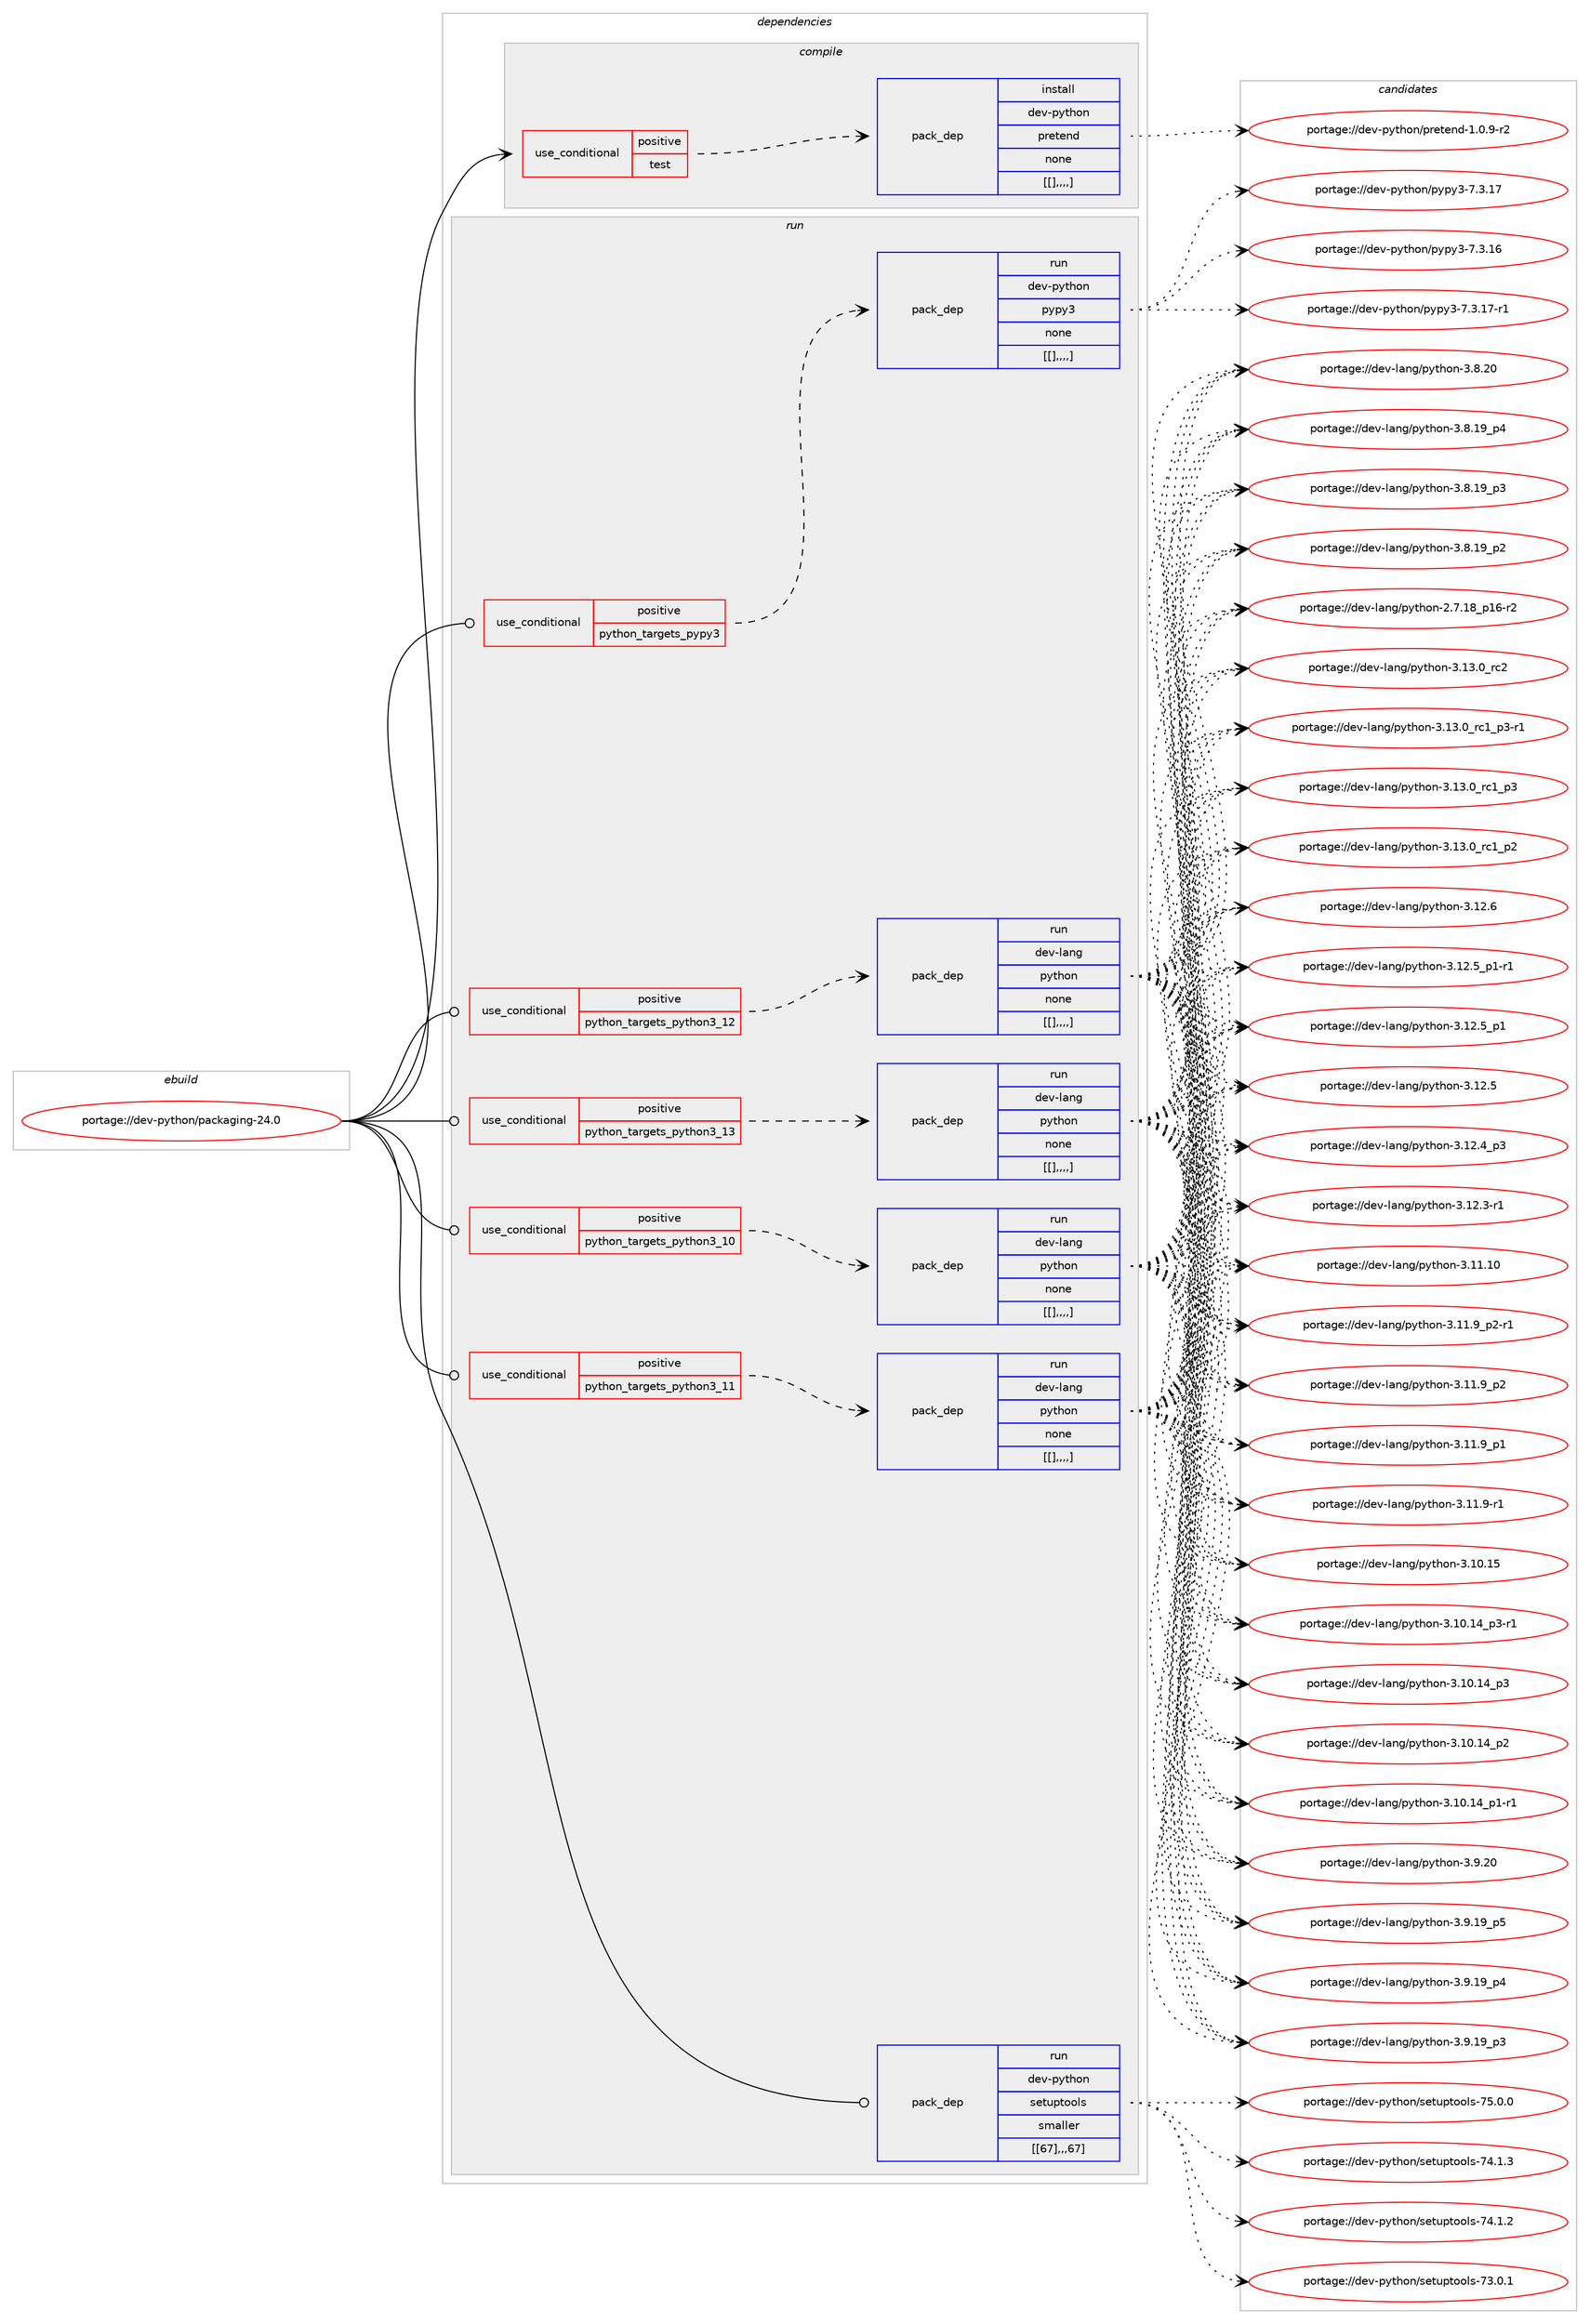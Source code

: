 digraph prolog {

# *************
# Graph options
# *************

newrank=true;
concentrate=true;
compound=true;
graph [rankdir=LR,fontname=Helvetica,fontsize=10,ranksep=1.5];#, ranksep=2.5, nodesep=0.2];
edge  [arrowhead=vee];
node  [fontname=Helvetica,fontsize=10];

# **********
# The ebuild
# **********

subgraph cluster_leftcol {
color=gray;
label=<<i>ebuild</i>>;
id [label="portage://dev-python/packaging-24.0", color=red, width=4, href="../dev-python/packaging-24.0.svg"];
}

# ****************
# The dependencies
# ****************

subgraph cluster_midcol {
color=gray;
label=<<i>dependencies</i>>;
subgraph cluster_compile {
fillcolor="#eeeeee";
style=filled;
label=<<i>compile</i>>;
subgraph cond36276 {
dependency154541 [label=<<TABLE BORDER="0" CELLBORDER="1" CELLSPACING="0" CELLPADDING="4"><TR><TD ROWSPAN="3" CELLPADDING="10">use_conditional</TD></TR><TR><TD>positive</TD></TR><TR><TD>test</TD></TR></TABLE>>, shape=none, color=red];
subgraph pack117047 {
dependency154542 [label=<<TABLE BORDER="0" CELLBORDER="1" CELLSPACING="0" CELLPADDING="4" WIDTH="220"><TR><TD ROWSPAN="6" CELLPADDING="30">pack_dep</TD></TR><TR><TD WIDTH="110">install</TD></TR><TR><TD>dev-python</TD></TR><TR><TD>pretend</TD></TR><TR><TD>none</TD></TR><TR><TD>[[],,,,]</TD></TR></TABLE>>, shape=none, color=blue];
}
dependency154541:e -> dependency154542:w [weight=20,style="dashed",arrowhead="vee"];
}
id:e -> dependency154541:w [weight=20,style="solid",arrowhead="vee"];
}
subgraph cluster_compileandrun {
fillcolor="#eeeeee";
style=filled;
label=<<i>compile and run</i>>;
}
subgraph cluster_run {
fillcolor="#eeeeee";
style=filled;
label=<<i>run</i>>;
subgraph cond36277 {
dependency154543 [label=<<TABLE BORDER="0" CELLBORDER="1" CELLSPACING="0" CELLPADDING="4"><TR><TD ROWSPAN="3" CELLPADDING="10">use_conditional</TD></TR><TR><TD>positive</TD></TR><TR><TD>python_targets_pypy3</TD></TR></TABLE>>, shape=none, color=red];
subgraph pack117048 {
dependency154544 [label=<<TABLE BORDER="0" CELLBORDER="1" CELLSPACING="0" CELLPADDING="4" WIDTH="220"><TR><TD ROWSPAN="6" CELLPADDING="30">pack_dep</TD></TR><TR><TD WIDTH="110">run</TD></TR><TR><TD>dev-python</TD></TR><TR><TD>pypy3</TD></TR><TR><TD>none</TD></TR><TR><TD>[[],,,,]</TD></TR></TABLE>>, shape=none, color=blue];
}
dependency154543:e -> dependency154544:w [weight=20,style="dashed",arrowhead="vee"];
}
id:e -> dependency154543:w [weight=20,style="solid",arrowhead="odot"];
subgraph cond36278 {
dependency154545 [label=<<TABLE BORDER="0" CELLBORDER="1" CELLSPACING="0" CELLPADDING="4"><TR><TD ROWSPAN="3" CELLPADDING="10">use_conditional</TD></TR><TR><TD>positive</TD></TR><TR><TD>python_targets_python3_10</TD></TR></TABLE>>, shape=none, color=red];
subgraph pack117049 {
dependency154546 [label=<<TABLE BORDER="0" CELLBORDER="1" CELLSPACING="0" CELLPADDING="4" WIDTH="220"><TR><TD ROWSPAN="6" CELLPADDING="30">pack_dep</TD></TR><TR><TD WIDTH="110">run</TD></TR><TR><TD>dev-lang</TD></TR><TR><TD>python</TD></TR><TR><TD>none</TD></TR><TR><TD>[[],,,,]</TD></TR></TABLE>>, shape=none, color=blue];
}
dependency154545:e -> dependency154546:w [weight=20,style="dashed",arrowhead="vee"];
}
id:e -> dependency154545:w [weight=20,style="solid",arrowhead="odot"];
subgraph cond36279 {
dependency154547 [label=<<TABLE BORDER="0" CELLBORDER="1" CELLSPACING="0" CELLPADDING="4"><TR><TD ROWSPAN="3" CELLPADDING="10">use_conditional</TD></TR><TR><TD>positive</TD></TR><TR><TD>python_targets_python3_11</TD></TR></TABLE>>, shape=none, color=red];
subgraph pack117050 {
dependency154548 [label=<<TABLE BORDER="0" CELLBORDER="1" CELLSPACING="0" CELLPADDING="4" WIDTH="220"><TR><TD ROWSPAN="6" CELLPADDING="30">pack_dep</TD></TR><TR><TD WIDTH="110">run</TD></TR><TR><TD>dev-lang</TD></TR><TR><TD>python</TD></TR><TR><TD>none</TD></TR><TR><TD>[[],,,,]</TD></TR></TABLE>>, shape=none, color=blue];
}
dependency154547:e -> dependency154548:w [weight=20,style="dashed",arrowhead="vee"];
}
id:e -> dependency154547:w [weight=20,style="solid",arrowhead="odot"];
subgraph cond36280 {
dependency154549 [label=<<TABLE BORDER="0" CELLBORDER="1" CELLSPACING="0" CELLPADDING="4"><TR><TD ROWSPAN="3" CELLPADDING="10">use_conditional</TD></TR><TR><TD>positive</TD></TR><TR><TD>python_targets_python3_12</TD></TR></TABLE>>, shape=none, color=red];
subgraph pack117051 {
dependency154550 [label=<<TABLE BORDER="0" CELLBORDER="1" CELLSPACING="0" CELLPADDING="4" WIDTH="220"><TR><TD ROWSPAN="6" CELLPADDING="30">pack_dep</TD></TR><TR><TD WIDTH="110">run</TD></TR><TR><TD>dev-lang</TD></TR><TR><TD>python</TD></TR><TR><TD>none</TD></TR><TR><TD>[[],,,,]</TD></TR></TABLE>>, shape=none, color=blue];
}
dependency154549:e -> dependency154550:w [weight=20,style="dashed",arrowhead="vee"];
}
id:e -> dependency154549:w [weight=20,style="solid",arrowhead="odot"];
subgraph cond36281 {
dependency154551 [label=<<TABLE BORDER="0" CELLBORDER="1" CELLSPACING="0" CELLPADDING="4"><TR><TD ROWSPAN="3" CELLPADDING="10">use_conditional</TD></TR><TR><TD>positive</TD></TR><TR><TD>python_targets_python3_13</TD></TR></TABLE>>, shape=none, color=red];
subgraph pack117052 {
dependency154552 [label=<<TABLE BORDER="0" CELLBORDER="1" CELLSPACING="0" CELLPADDING="4" WIDTH="220"><TR><TD ROWSPAN="6" CELLPADDING="30">pack_dep</TD></TR><TR><TD WIDTH="110">run</TD></TR><TR><TD>dev-lang</TD></TR><TR><TD>python</TD></TR><TR><TD>none</TD></TR><TR><TD>[[],,,,]</TD></TR></TABLE>>, shape=none, color=blue];
}
dependency154551:e -> dependency154552:w [weight=20,style="dashed",arrowhead="vee"];
}
id:e -> dependency154551:w [weight=20,style="solid",arrowhead="odot"];
subgraph pack117053 {
dependency154553 [label=<<TABLE BORDER="0" CELLBORDER="1" CELLSPACING="0" CELLPADDING="4" WIDTH="220"><TR><TD ROWSPAN="6" CELLPADDING="30">pack_dep</TD></TR><TR><TD WIDTH="110">run</TD></TR><TR><TD>dev-python</TD></TR><TR><TD>setuptools</TD></TR><TR><TD>smaller</TD></TR><TR><TD>[[67],,,67]</TD></TR></TABLE>>, shape=none, color=blue];
}
id:e -> dependency154553:w [weight=20,style="solid",arrowhead="odot"];
}
}

# **************
# The candidates
# **************

subgraph cluster_choices {
rank=same;
color=gray;
label=<<i>candidates</i>>;

subgraph choice117047 {
color=black;
nodesep=1;
choice10010111845112121116104111110471121141011161011101004549464846574511450 [label="portage://dev-python/pretend-1.0.9-r2", color=red, width=4,href="../dev-python/pretend-1.0.9-r2.svg"];
dependency154542:e -> choice10010111845112121116104111110471121141011161011101004549464846574511450:w [style=dotted,weight="100"];
}
subgraph choice117048 {
color=black;
nodesep=1;
choice100101118451121211161041111104711212111212151455546514649554511449 [label="portage://dev-python/pypy3-7.3.17-r1", color=red, width=4,href="../dev-python/pypy3-7.3.17-r1.svg"];
choice10010111845112121116104111110471121211121215145554651464955 [label="portage://dev-python/pypy3-7.3.17", color=red, width=4,href="../dev-python/pypy3-7.3.17.svg"];
choice10010111845112121116104111110471121211121215145554651464954 [label="portage://dev-python/pypy3-7.3.16", color=red, width=4,href="../dev-python/pypy3-7.3.16.svg"];
dependency154544:e -> choice100101118451121211161041111104711212111212151455546514649554511449:w [style=dotted,weight="100"];
dependency154544:e -> choice10010111845112121116104111110471121211121215145554651464955:w [style=dotted,weight="100"];
dependency154544:e -> choice10010111845112121116104111110471121211121215145554651464954:w [style=dotted,weight="100"];
}
subgraph choice117049 {
color=black;
nodesep=1;
choice10010111845108971101034711212111610411111045514649514648951149950 [label="portage://dev-lang/python-3.13.0_rc2", color=red, width=4,href="../dev-lang/python-3.13.0_rc2.svg"];
choice1001011184510897110103471121211161041111104551464951464895114994995112514511449 [label="portage://dev-lang/python-3.13.0_rc1_p3-r1", color=red, width=4,href="../dev-lang/python-3.13.0_rc1_p3-r1.svg"];
choice100101118451089711010347112121116104111110455146495146489511499499511251 [label="portage://dev-lang/python-3.13.0_rc1_p3", color=red, width=4,href="../dev-lang/python-3.13.0_rc1_p3.svg"];
choice100101118451089711010347112121116104111110455146495146489511499499511250 [label="portage://dev-lang/python-3.13.0_rc1_p2", color=red, width=4,href="../dev-lang/python-3.13.0_rc1_p2.svg"];
choice10010111845108971101034711212111610411111045514649504654 [label="portage://dev-lang/python-3.12.6", color=red, width=4,href="../dev-lang/python-3.12.6.svg"];
choice1001011184510897110103471121211161041111104551464950465395112494511449 [label="portage://dev-lang/python-3.12.5_p1-r1", color=red, width=4,href="../dev-lang/python-3.12.5_p1-r1.svg"];
choice100101118451089711010347112121116104111110455146495046539511249 [label="portage://dev-lang/python-3.12.5_p1", color=red, width=4,href="../dev-lang/python-3.12.5_p1.svg"];
choice10010111845108971101034711212111610411111045514649504653 [label="portage://dev-lang/python-3.12.5", color=red, width=4,href="../dev-lang/python-3.12.5.svg"];
choice100101118451089711010347112121116104111110455146495046529511251 [label="portage://dev-lang/python-3.12.4_p3", color=red, width=4,href="../dev-lang/python-3.12.4_p3.svg"];
choice100101118451089711010347112121116104111110455146495046514511449 [label="portage://dev-lang/python-3.12.3-r1", color=red, width=4,href="../dev-lang/python-3.12.3-r1.svg"];
choice1001011184510897110103471121211161041111104551464949464948 [label="portage://dev-lang/python-3.11.10", color=red, width=4,href="../dev-lang/python-3.11.10.svg"];
choice1001011184510897110103471121211161041111104551464949465795112504511449 [label="portage://dev-lang/python-3.11.9_p2-r1", color=red, width=4,href="../dev-lang/python-3.11.9_p2-r1.svg"];
choice100101118451089711010347112121116104111110455146494946579511250 [label="portage://dev-lang/python-3.11.9_p2", color=red, width=4,href="../dev-lang/python-3.11.9_p2.svg"];
choice100101118451089711010347112121116104111110455146494946579511249 [label="portage://dev-lang/python-3.11.9_p1", color=red, width=4,href="../dev-lang/python-3.11.9_p1.svg"];
choice100101118451089711010347112121116104111110455146494946574511449 [label="portage://dev-lang/python-3.11.9-r1", color=red, width=4,href="../dev-lang/python-3.11.9-r1.svg"];
choice1001011184510897110103471121211161041111104551464948464953 [label="portage://dev-lang/python-3.10.15", color=red, width=4,href="../dev-lang/python-3.10.15.svg"];
choice100101118451089711010347112121116104111110455146494846495295112514511449 [label="portage://dev-lang/python-3.10.14_p3-r1", color=red, width=4,href="../dev-lang/python-3.10.14_p3-r1.svg"];
choice10010111845108971101034711212111610411111045514649484649529511251 [label="portage://dev-lang/python-3.10.14_p3", color=red, width=4,href="../dev-lang/python-3.10.14_p3.svg"];
choice10010111845108971101034711212111610411111045514649484649529511250 [label="portage://dev-lang/python-3.10.14_p2", color=red, width=4,href="../dev-lang/python-3.10.14_p2.svg"];
choice100101118451089711010347112121116104111110455146494846495295112494511449 [label="portage://dev-lang/python-3.10.14_p1-r1", color=red, width=4,href="../dev-lang/python-3.10.14_p1-r1.svg"];
choice10010111845108971101034711212111610411111045514657465048 [label="portage://dev-lang/python-3.9.20", color=red, width=4,href="../dev-lang/python-3.9.20.svg"];
choice100101118451089711010347112121116104111110455146574649579511253 [label="portage://dev-lang/python-3.9.19_p5", color=red, width=4,href="../dev-lang/python-3.9.19_p5.svg"];
choice100101118451089711010347112121116104111110455146574649579511252 [label="portage://dev-lang/python-3.9.19_p4", color=red, width=4,href="../dev-lang/python-3.9.19_p4.svg"];
choice100101118451089711010347112121116104111110455146574649579511251 [label="portage://dev-lang/python-3.9.19_p3", color=red, width=4,href="../dev-lang/python-3.9.19_p3.svg"];
choice10010111845108971101034711212111610411111045514656465048 [label="portage://dev-lang/python-3.8.20", color=red, width=4,href="../dev-lang/python-3.8.20.svg"];
choice100101118451089711010347112121116104111110455146564649579511252 [label="portage://dev-lang/python-3.8.19_p4", color=red, width=4,href="../dev-lang/python-3.8.19_p4.svg"];
choice100101118451089711010347112121116104111110455146564649579511251 [label="portage://dev-lang/python-3.8.19_p3", color=red, width=4,href="../dev-lang/python-3.8.19_p3.svg"];
choice100101118451089711010347112121116104111110455146564649579511250 [label="portage://dev-lang/python-3.8.19_p2", color=red, width=4,href="../dev-lang/python-3.8.19_p2.svg"];
choice100101118451089711010347112121116104111110455046554649569511249544511450 [label="portage://dev-lang/python-2.7.18_p16-r2", color=red, width=4,href="../dev-lang/python-2.7.18_p16-r2.svg"];
dependency154546:e -> choice10010111845108971101034711212111610411111045514649514648951149950:w [style=dotted,weight="100"];
dependency154546:e -> choice1001011184510897110103471121211161041111104551464951464895114994995112514511449:w [style=dotted,weight="100"];
dependency154546:e -> choice100101118451089711010347112121116104111110455146495146489511499499511251:w [style=dotted,weight="100"];
dependency154546:e -> choice100101118451089711010347112121116104111110455146495146489511499499511250:w [style=dotted,weight="100"];
dependency154546:e -> choice10010111845108971101034711212111610411111045514649504654:w [style=dotted,weight="100"];
dependency154546:e -> choice1001011184510897110103471121211161041111104551464950465395112494511449:w [style=dotted,weight="100"];
dependency154546:e -> choice100101118451089711010347112121116104111110455146495046539511249:w [style=dotted,weight="100"];
dependency154546:e -> choice10010111845108971101034711212111610411111045514649504653:w [style=dotted,weight="100"];
dependency154546:e -> choice100101118451089711010347112121116104111110455146495046529511251:w [style=dotted,weight="100"];
dependency154546:e -> choice100101118451089711010347112121116104111110455146495046514511449:w [style=dotted,weight="100"];
dependency154546:e -> choice1001011184510897110103471121211161041111104551464949464948:w [style=dotted,weight="100"];
dependency154546:e -> choice1001011184510897110103471121211161041111104551464949465795112504511449:w [style=dotted,weight="100"];
dependency154546:e -> choice100101118451089711010347112121116104111110455146494946579511250:w [style=dotted,weight="100"];
dependency154546:e -> choice100101118451089711010347112121116104111110455146494946579511249:w [style=dotted,weight="100"];
dependency154546:e -> choice100101118451089711010347112121116104111110455146494946574511449:w [style=dotted,weight="100"];
dependency154546:e -> choice1001011184510897110103471121211161041111104551464948464953:w [style=dotted,weight="100"];
dependency154546:e -> choice100101118451089711010347112121116104111110455146494846495295112514511449:w [style=dotted,weight="100"];
dependency154546:e -> choice10010111845108971101034711212111610411111045514649484649529511251:w [style=dotted,weight="100"];
dependency154546:e -> choice10010111845108971101034711212111610411111045514649484649529511250:w [style=dotted,weight="100"];
dependency154546:e -> choice100101118451089711010347112121116104111110455146494846495295112494511449:w [style=dotted,weight="100"];
dependency154546:e -> choice10010111845108971101034711212111610411111045514657465048:w [style=dotted,weight="100"];
dependency154546:e -> choice100101118451089711010347112121116104111110455146574649579511253:w [style=dotted,weight="100"];
dependency154546:e -> choice100101118451089711010347112121116104111110455146574649579511252:w [style=dotted,weight="100"];
dependency154546:e -> choice100101118451089711010347112121116104111110455146574649579511251:w [style=dotted,weight="100"];
dependency154546:e -> choice10010111845108971101034711212111610411111045514656465048:w [style=dotted,weight="100"];
dependency154546:e -> choice100101118451089711010347112121116104111110455146564649579511252:w [style=dotted,weight="100"];
dependency154546:e -> choice100101118451089711010347112121116104111110455146564649579511251:w [style=dotted,weight="100"];
dependency154546:e -> choice100101118451089711010347112121116104111110455146564649579511250:w [style=dotted,weight="100"];
dependency154546:e -> choice100101118451089711010347112121116104111110455046554649569511249544511450:w [style=dotted,weight="100"];
}
subgraph choice117050 {
color=black;
nodesep=1;
choice10010111845108971101034711212111610411111045514649514648951149950 [label="portage://dev-lang/python-3.13.0_rc2", color=red, width=4,href="../dev-lang/python-3.13.0_rc2.svg"];
choice1001011184510897110103471121211161041111104551464951464895114994995112514511449 [label="portage://dev-lang/python-3.13.0_rc1_p3-r1", color=red, width=4,href="../dev-lang/python-3.13.0_rc1_p3-r1.svg"];
choice100101118451089711010347112121116104111110455146495146489511499499511251 [label="portage://dev-lang/python-3.13.0_rc1_p3", color=red, width=4,href="../dev-lang/python-3.13.0_rc1_p3.svg"];
choice100101118451089711010347112121116104111110455146495146489511499499511250 [label="portage://dev-lang/python-3.13.0_rc1_p2", color=red, width=4,href="../dev-lang/python-3.13.0_rc1_p2.svg"];
choice10010111845108971101034711212111610411111045514649504654 [label="portage://dev-lang/python-3.12.6", color=red, width=4,href="../dev-lang/python-3.12.6.svg"];
choice1001011184510897110103471121211161041111104551464950465395112494511449 [label="portage://dev-lang/python-3.12.5_p1-r1", color=red, width=4,href="../dev-lang/python-3.12.5_p1-r1.svg"];
choice100101118451089711010347112121116104111110455146495046539511249 [label="portage://dev-lang/python-3.12.5_p1", color=red, width=4,href="../dev-lang/python-3.12.5_p1.svg"];
choice10010111845108971101034711212111610411111045514649504653 [label="portage://dev-lang/python-3.12.5", color=red, width=4,href="../dev-lang/python-3.12.5.svg"];
choice100101118451089711010347112121116104111110455146495046529511251 [label="portage://dev-lang/python-3.12.4_p3", color=red, width=4,href="../dev-lang/python-3.12.4_p3.svg"];
choice100101118451089711010347112121116104111110455146495046514511449 [label="portage://dev-lang/python-3.12.3-r1", color=red, width=4,href="../dev-lang/python-3.12.3-r1.svg"];
choice1001011184510897110103471121211161041111104551464949464948 [label="portage://dev-lang/python-3.11.10", color=red, width=4,href="../dev-lang/python-3.11.10.svg"];
choice1001011184510897110103471121211161041111104551464949465795112504511449 [label="portage://dev-lang/python-3.11.9_p2-r1", color=red, width=4,href="../dev-lang/python-3.11.9_p2-r1.svg"];
choice100101118451089711010347112121116104111110455146494946579511250 [label="portage://dev-lang/python-3.11.9_p2", color=red, width=4,href="../dev-lang/python-3.11.9_p2.svg"];
choice100101118451089711010347112121116104111110455146494946579511249 [label="portage://dev-lang/python-3.11.9_p1", color=red, width=4,href="../dev-lang/python-3.11.9_p1.svg"];
choice100101118451089711010347112121116104111110455146494946574511449 [label="portage://dev-lang/python-3.11.9-r1", color=red, width=4,href="../dev-lang/python-3.11.9-r1.svg"];
choice1001011184510897110103471121211161041111104551464948464953 [label="portage://dev-lang/python-3.10.15", color=red, width=4,href="../dev-lang/python-3.10.15.svg"];
choice100101118451089711010347112121116104111110455146494846495295112514511449 [label="portage://dev-lang/python-3.10.14_p3-r1", color=red, width=4,href="../dev-lang/python-3.10.14_p3-r1.svg"];
choice10010111845108971101034711212111610411111045514649484649529511251 [label="portage://dev-lang/python-3.10.14_p3", color=red, width=4,href="../dev-lang/python-3.10.14_p3.svg"];
choice10010111845108971101034711212111610411111045514649484649529511250 [label="portage://dev-lang/python-3.10.14_p2", color=red, width=4,href="../dev-lang/python-3.10.14_p2.svg"];
choice100101118451089711010347112121116104111110455146494846495295112494511449 [label="portage://dev-lang/python-3.10.14_p1-r1", color=red, width=4,href="../dev-lang/python-3.10.14_p1-r1.svg"];
choice10010111845108971101034711212111610411111045514657465048 [label="portage://dev-lang/python-3.9.20", color=red, width=4,href="../dev-lang/python-3.9.20.svg"];
choice100101118451089711010347112121116104111110455146574649579511253 [label="portage://dev-lang/python-3.9.19_p5", color=red, width=4,href="../dev-lang/python-3.9.19_p5.svg"];
choice100101118451089711010347112121116104111110455146574649579511252 [label="portage://dev-lang/python-3.9.19_p4", color=red, width=4,href="../dev-lang/python-3.9.19_p4.svg"];
choice100101118451089711010347112121116104111110455146574649579511251 [label="portage://dev-lang/python-3.9.19_p3", color=red, width=4,href="../dev-lang/python-3.9.19_p3.svg"];
choice10010111845108971101034711212111610411111045514656465048 [label="portage://dev-lang/python-3.8.20", color=red, width=4,href="../dev-lang/python-3.8.20.svg"];
choice100101118451089711010347112121116104111110455146564649579511252 [label="portage://dev-lang/python-3.8.19_p4", color=red, width=4,href="../dev-lang/python-3.8.19_p4.svg"];
choice100101118451089711010347112121116104111110455146564649579511251 [label="portage://dev-lang/python-3.8.19_p3", color=red, width=4,href="../dev-lang/python-3.8.19_p3.svg"];
choice100101118451089711010347112121116104111110455146564649579511250 [label="portage://dev-lang/python-3.8.19_p2", color=red, width=4,href="../dev-lang/python-3.8.19_p2.svg"];
choice100101118451089711010347112121116104111110455046554649569511249544511450 [label="portage://dev-lang/python-2.7.18_p16-r2", color=red, width=4,href="../dev-lang/python-2.7.18_p16-r2.svg"];
dependency154548:e -> choice10010111845108971101034711212111610411111045514649514648951149950:w [style=dotted,weight="100"];
dependency154548:e -> choice1001011184510897110103471121211161041111104551464951464895114994995112514511449:w [style=dotted,weight="100"];
dependency154548:e -> choice100101118451089711010347112121116104111110455146495146489511499499511251:w [style=dotted,weight="100"];
dependency154548:e -> choice100101118451089711010347112121116104111110455146495146489511499499511250:w [style=dotted,weight="100"];
dependency154548:e -> choice10010111845108971101034711212111610411111045514649504654:w [style=dotted,weight="100"];
dependency154548:e -> choice1001011184510897110103471121211161041111104551464950465395112494511449:w [style=dotted,weight="100"];
dependency154548:e -> choice100101118451089711010347112121116104111110455146495046539511249:w [style=dotted,weight="100"];
dependency154548:e -> choice10010111845108971101034711212111610411111045514649504653:w [style=dotted,weight="100"];
dependency154548:e -> choice100101118451089711010347112121116104111110455146495046529511251:w [style=dotted,weight="100"];
dependency154548:e -> choice100101118451089711010347112121116104111110455146495046514511449:w [style=dotted,weight="100"];
dependency154548:e -> choice1001011184510897110103471121211161041111104551464949464948:w [style=dotted,weight="100"];
dependency154548:e -> choice1001011184510897110103471121211161041111104551464949465795112504511449:w [style=dotted,weight="100"];
dependency154548:e -> choice100101118451089711010347112121116104111110455146494946579511250:w [style=dotted,weight="100"];
dependency154548:e -> choice100101118451089711010347112121116104111110455146494946579511249:w [style=dotted,weight="100"];
dependency154548:e -> choice100101118451089711010347112121116104111110455146494946574511449:w [style=dotted,weight="100"];
dependency154548:e -> choice1001011184510897110103471121211161041111104551464948464953:w [style=dotted,weight="100"];
dependency154548:e -> choice100101118451089711010347112121116104111110455146494846495295112514511449:w [style=dotted,weight="100"];
dependency154548:e -> choice10010111845108971101034711212111610411111045514649484649529511251:w [style=dotted,weight="100"];
dependency154548:e -> choice10010111845108971101034711212111610411111045514649484649529511250:w [style=dotted,weight="100"];
dependency154548:e -> choice100101118451089711010347112121116104111110455146494846495295112494511449:w [style=dotted,weight="100"];
dependency154548:e -> choice10010111845108971101034711212111610411111045514657465048:w [style=dotted,weight="100"];
dependency154548:e -> choice100101118451089711010347112121116104111110455146574649579511253:w [style=dotted,weight="100"];
dependency154548:e -> choice100101118451089711010347112121116104111110455146574649579511252:w [style=dotted,weight="100"];
dependency154548:e -> choice100101118451089711010347112121116104111110455146574649579511251:w [style=dotted,weight="100"];
dependency154548:e -> choice10010111845108971101034711212111610411111045514656465048:w [style=dotted,weight="100"];
dependency154548:e -> choice100101118451089711010347112121116104111110455146564649579511252:w [style=dotted,weight="100"];
dependency154548:e -> choice100101118451089711010347112121116104111110455146564649579511251:w [style=dotted,weight="100"];
dependency154548:e -> choice100101118451089711010347112121116104111110455146564649579511250:w [style=dotted,weight="100"];
dependency154548:e -> choice100101118451089711010347112121116104111110455046554649569511249544511450:w [style=dotted,weight="100"];
}
subgraph choice117051 {
color=black;
nodesep=1;
choice10010111845108971101034711212111610411111045514649514648951149950 [label="portage://dev-lang/python-3.13.0_rc2", color=red, width=4,href="../dev-lang/python-3.13.0_rc2.svg"];
choice1001011184510897110103471121211161041111104551464951464895114994995112514511449 [label="portage://dev-lang/python-3.13.0_rc1_p3-r1", color=red, width=4,href="../dev-lang/python-3.13.0_rc1_p3-r1.svg"];
choice100101118451089711010347112121116104111110455146495146489511499499511251 [label="portage://dev-lang/python-3.13.0_rc1_p3", color=red, width=4,href="../dev-lang/python-3.13.0_rc1_p3.svg"];
choice100101118451089711010347112121116104111110455146495146489511499499511250 [label="portage://dev-lang/python-3.13.0_rc1_p2", color=red, width=4,href="../dev-lang/python-3.13.0_rc1_p2.svg"];
choice10010111845108971101034711212111610411111045514649504654 [label="portage://dev-lang/python-3.12.6", color=red, width=4,href="../dev-lang/python-3.12.6.svg"];
choice1001011184510897110103471121211161041111104551464950465395112494511449 [label="portage://dev-lang/python-3.12.5_p1-r1", color=red, width=4,href="../dev-lang/python-3.12.5_p1-r1.svg"];
choice100101118451089711010347112121116104111110455146495046539511249 [label="portage://dev-lang/python-3.12.5_p1", color=red, width=4,href="../dev-lang/python-3.12.5_p1.svg"];
choice10010111845108971101034711212111610411111045514649504653 [label="portage://dev-lang/python-3.12.5", color=red, width=4,href="../dev-lang/python-3.12.5.svg"];
choice100101118451089711010347112121116104111110455146495046529511251 [label="portage://dev-lang/python-3.12.4_p3", color=red, width=4,href="../dev-lang/python-3.12.4_p3.svg"];
choice100101118451089711010347112121116104111110455146495046514511449 [label="portage://dev-lang/python-3.12.3-r1", color=red, width=4,href="../dev-lang/python-3.12.3-r1.svg"];
choice1001011184510897110103471121211161041111104551464949464948 [label="portage://dev-lang/python-3.11.10", color=red, width=4,href="../dev-lang/python-3.11.10.svg"];
choice1001011184510897110103471121211161041111104551464949465795112504511449 [label="portage://dev-lang/python-3.11.9_p2-r1", color=red, width=4,href="../dev-lang/python-3.11.9_p2-r1.svg"];
choice100101118451089711010347112121116104111110455146494946579511250 [label="portage://dev-lang/python-3.11.9_p2", color=red, width=4,href="../dev-lang/python-3.11.9_p2.svg"];
choice100101118451089711010347112121116104111110455146494946579511249 [label="portage://dev-lang/python-3.11.9_p1", color=red, width=4,href="../dev-lang/python-3.11.9_p1.svg"];
choice100101118451089711010347112121116104111110455146494946574511449 [label="portage://dev-lang/python-3.11.9-r1", color=red, width=4,href="../dev-lang/python-3.11.9-r1.svg"];
choice1001011184510897110103471121211161041111104551464948464953 [label="portage://dev-lang/python-3.10.15", color=red, width=4,href="../dev-lang/python-3.10.15.svg"];
choice100101118451089711010347112121116104111110455146494846495295112514511449 [label="portage://dev-lang/python-3.10.14_p3-r1", color=red, width=4,href="../dev-lang/python-3.10.14_p3-r1.svg"];
choice10010111845108971101034711212111610411111045514649484649529511251 [label="portage://dev-lang/python-3.10.14_p3", color=red, width=4,href="../dev-lang/python-3.10.14_p3.svg"];
choice10010111845108971101034711212111610411111045514649484649529511250 [label="portage://dev-lang/python-3.10.14_p2", color=red, width=4,href="../dev-lang/python-3.10.14_p2.svg"];
choice100101118451089711010347112121116104111110455146494846495295112494511449 [label="portage://dev-lang/python-3.10.14_p1-r1", color=red, width=4,href="../dev-lang/python-3.10.14_p1-r1.svg"];
choice10010111845108971101034711212111610411111045514657465048 [label="portage://dev-lang/python-3.9.20", color=red, width=4,href="../dev-lang/python-3.9.20.svg"];
choice100101118451089711010347112121116104111110455146574649579511253 [label="portage://dev-lang/python-3.9.19_p5", color=red, width=4,href="../dev-lang/python-3.9.19_p5.svg"];
choice100101118451089711010347112121116104111110455146574649579511252 [label="portage://dev-lang/python-3.9.19_p4", color=red, width=4,href="../dev-lang/python-3.9.19_p4.svg"];
choice100101118451089711010347112121116104111110455146574649579511251 [label="portage://dev-lang/python-3.9.19_p3", color=red, width=4,href="../dev-lang/python-3.9.19_p3.svg"];
choice10010111845108971101034711212111610411111045514656465048 [label="portage://dev-lang/python-3.8.20", color=red, width=4,href="../dev-lang/python-3.8.20.svg"];
choice100101118451089711010347112121116104111110455146564649579511252 [label="portage://dev-lang/python-3.8.19_p4", color=red, width=4,href="../dev-lang/python-3.8.19_p4.svg"];
choice100101118451089711010347112121116104111110455146564649579511251 [label="portage://dev-lang/python-3.8.19_p3", color=red, width=4,href="../dev-lang/python-3.8.19_p3.svg"];
choice100101118451089711010347112121116104111110455146564649579511250 [label="portage://dev-lang/python-3.8.19_p2", color=red, width=4,href="../dev-lang/python-3.8.19_p2.svg"];
choice100101118451089711010347112121116104111110455046554649569511249544511450 [label="portage://dev-lang/python-2.7.18_p16-r2", color=red, width=4,href="../dev-lang/python-2.7.18_p16-r2.svg"];
dependency154550:e -> choice10010111845108971101034711212111610411111045514649514648951149950:w [style=dotted,weight="100"];
dependency154550:e -> choice1001011184510897110103471121211161041111104551464951464895114994995112514511449:w [style=dotted,weight="100"];
dependency154550:e -> choice100101118451089711010347112121116104111110455146495146489511499499511251:w [style=dotted,weight="100"];
dependency154550:e -> choice100101118451089711010347112121116104111110455146495146489511499499511250:w [style=dotted,weight="100"];
dependency154550:e -> choice10010111845108971101034711212111610411111045514649504654:w [style=dotted,weight="100"];
dependency154550:e -> choice1001011184510897110103471121211161041111104551464950465395112494511449:w [style=dotted,weight="100"];
dependency154550:e -> choice100101118451089711010347112121116104111110455146495046539511249:w [style=dotted,weight="100"];
dependency154550:e -> choice10010111845108971101034711212111610411111045514649504653:w [style=dotted,weight="100"];
dependency154550:e -> choice100101118451089711010347112121116104111110455146495046529511251:w [style=dotted,weight="100"];
dependency154550:e -> choice100101118451089711010347112121116104111110455146495046514511449:w [style=dotted,weight="100"];
dependency154550:e -> choice1001011184510897110103471121211161041111104551464949464948:w [style=dotted,weight="100"];
dependency154550:e -> choice1001011184510897110103471121211161041111104551464949465795112504511449:w [style=dotted,weight="100"];
dependency154550:e -> choice100101118451089711010347112121116104111110455146494946579511250:w [style=dotted,weight="100"];
dependency154550:e -> choice100101118451089711010347112121116104111110455146494946579511249:w [style=dotted,weight="100"];
dependency154550:e -> choice100101118451089711010347112121116104111110455146494946574511449:w [style=dotted,weight="100"];
dependency154550:e -> choice1001011184510897110103471121211161041111104551464948464953:w [style=dotted,weight="100"];
dependency154550:e -> choice100101118451089711010347112121116104111110455146494846495295112514511449:w [style=dotted,weight="100"];
dependency154550:e -> choice10010111845108971101034711212111610411111045514649484649529511251:w [style=dotted,weight="100"];
dependency154550:e -> choice10010111845108971101034711212111610411111045514649484649529511250:w [style=dotted,weight="100"];
dependency154550:e -> choice100101118451089711010347112121116104111110455146494846495295112494511449:w [style=dotted,weight="100"];
dependency154550:e -> choice10010111845108971101034711212111610411111045514657465048:w [style=dotted,weight="100"];
dependency154550:e -> choice100101118451089711010347112121116104111110455146574649579511253:w [style=dotted,weight="100"];
dependency154550:e -> choice100101118451089711010347112121116104111110455146574649579511252:w [style=dotted,weight="100"];
dependency154550:e -> choice100101118451089711010347112121116104111110455146574649579511251:w [style=dotted,weight="100"];
dependency154550:e -> choice10010111845108971101034711212111610411111045514656465048:w [style=dotted,weight="100"];
dependency154550:e -> choice100101118451089711010347112121116104111110455146564649579511252:w [style=dotted,weight="100"];
dependency154550:e -> choice100101118451089711010347112121116104111110455146564649579511251:w [style=dotted,weight="100"];
dependency154550:e -> choice100101118451089711010347112121116104111110455146564649579511250:w [style=dotted,weight="100"];
dependency154550:e -> choice100101118451089711010347112121116104111110455046554649569511249544511450:w [style=dotted,weight="100"];
}
subgraph choice117052 {
color=black;
nodesep=1;
choice10010111845108971101034711212111610411111045514649514648951149950 [label="portage://dev-lang/python-3.13.0_rc2", color=red, width=4,href="../dev-lang/python-3.13.0_rc2.svg"];
choice1001011184510897110103471121211161041111104551464951464895114994995112514511449 [label="portage://dev-lang/python-3.13.0_rc1_p3-r1", color=red, width=4,href="../dev-lang/python-3.13.0_rc1_p3-r1.svg"];
choice100101118451089711010347112121116104111110455146495146489511499499511251 [label="portage://dev-lang/python-3.13.0_rc1_p3", color=red, width=4,href="../dev-lang/python-3.13.0_rc1_p3.svg"];
choice100101118451089711010347112121116104111110455146495146489511499499511250 [label="portage://dev-lang/python-3.13.0_rc1_p2", color=red, width=4,href="../dev-lang/python-3.13.0_rc1_p2.svg"];
choice10010111845108971101034711212111610411111045514649504654 [label="portage://dev-lang/python-3.12.6", color=red, width=4,href="../dev-lang/python-3.12.6.svg"];
choice1001011184510897110103471121211161041111104551464950465395112494511449 [label="portage://dev-lang/python-3.12.5_p1-r1", color=red, width=4,href="../dev-lang/python-3.12.5_p1-r1.svg"];
choice100101118451089711010347112121116104111110455146495046539511249 [label="portage://dev-lang/python-3.12.5_p1", color=red, width=4,href="../dev-lang/python-3.12.5_p1.svg"];
choice10010111845108971101034711212111610411111045514649504653 [label="portage://dev-lang/python-3.12.5", color=red, width=4,href="../dev-lang/python-3.12.5.svg"];
choice100101118451089711010347112121116104111110455146495046529511251 [label="portage://dev-lang/python-3.12.4_p3", color=red, width=4,href="../dev-lang/python-3.12.4_p3.svg"];
choice100101118451089711010347112121116104111110455146495046514511449 [label="portage://dev-lang/python-3.12.3-r1", color=red, width=4,href="../dev-lang/python-3.12.3-r1.svg"];
choice1001011184510897110103471121211161041111104551464949464948 [label="portage://dev-lang/python-3.11.10", color=red, width=4,href="../dev-lang/python-3.11.10.svg"];
choice1001011184510897110103471121211161041111104551464949465795112504511449 [label="portage://dev-lang/python-3.11.9_p2-r1", color=red, width=4,href="../dev-lang/python-3.11.9_p2-r1.svg"];
choice100101118451089711010347112121116104111110455146494946579511250 [label="portage://dev-lang/python-3.11.9_p2", color=red, width=4,href="../dev-lang/python-3.11.9_p2.svg"];
choice100101118451089711010347112121116104111110455146494946579511249 [label="portage://dev-lang/python-3.11.9_p1", color=red, width=4,href="../dev-lang/python-3.11.9_p1.svg"];
choice100101118451089711010347112121116104111110455146494946574511449 [label="portage://dev-lang/python-3.11.9-r1", color=red, width=4,href="../dev-lang/python-3.11.9-r1.svg"];
choice1001011184510897110103471121211161041111104551464948464953 [label="portage://dev-lang/python-3.10.15", color=red, width=4,href="../dev-lang/python-3.10.15.svg"];
choice100101118451089711010347112121116104111110455146494846495295112514511449 [label="portage://dev-lang/python-3.10.14_p3-r1", color=red, width=4,href="../dev-lang/python-3.10.14_p3-r1.svg"];
choice10010111845108971101034711212111610411111045514649484649529511251 [label="portage://dev-lang/python-3.10.14_p3", color=red, width=4,href="../dev-lang/python-3.10.14_p3.svg"];
choice10010111845108971101034711212111610411111045514649484649529511250 [label="portage://dev-lang/python-3.10.14_p2", color=red, width=4,href="../dev-lang/python-3.10.14_p2.svg"];
choice100101118451089711010347112121116104111110455146494846495295112494511449 [label="portage://dev-lang/python-3.10.14_p1-r1", color=red, width=4,href="../dev-lang/python-3.10.14_p1-r1.svg"];
choice10010111845108971101034711212111610411111045514657465048 [label="portage://dev-lang/python-3.9.20", color=red, width=4,href="../dev-lang/python-3.9.20.svg"];
choice100101118451089711010347112121116104111110455146574649579511253 [label="portage://dev-lang/python-3.9.19_p5", color=red, width=4,href="../dev-lang/python-3.9.19_p5.svg"];
choice100101118451089711010347112121116104111110455146574649579511252 [label="portage://dev-lang/python-3.9.19_p4", color=red, width=4,href="../dev-lang/python-3.9.19_p4.svg"];
choice100101118451089711010347112121116104111110455146574649579511251 [label="portage://dev-lang/python-3.9.19_p3", color=red, width=4,href="../dev-lang/python-3.9.19_p3.svg"];
choice10010111845108971101034711212111610411111045514656465048 [label="portage://dev-lang/python-3.8.20", color=red, width=4,href="../dev-lang/python-3.8.20.svg"];
choice100101118451089711010347112121116104111110455146564649579511252 [label="portage://dev-lang/python-3.8.19_p4", color=red, width=4,href="../dev-lang/python-3.8.19_p4.svg"];
choice100101118451089711010347112121116104111110455146564649579511251 [label="portage://dev-lang/python-3.8.19_p3", color=red, width=4,href="../dev-lang/python-3.8.19_p3.svg"];
choice100101118451089711010347112121116104111110455146564649579511250 [label="portage://dev-lang/python-3.8.19_p2", color=red, width=4,href="../dev-lang/python-3.8.19_p2.svg"];
choice100101118451089711010347112121116104111110455046554649569511249544511450 [label="portage://dev-lang/python-2.7.18_p16-r2", color=red, width=4,href="../dev-lang/python-2.7.18_p16-r2.svg"];
dependency154552:e -> choice10010111845108971101034711212111610411111045514649514648951149950:w [style=dotted,weight="100"];
dependency154552:e -> choice1001011184510897110103471121211161041111104551464951464895114994995112514511449:w [style=dotted,weight="100"];
dependency154552:e -> choice100101118451089711010347112121116104111110455146495146489511499499511251:w [style=dotted,weight="100"];
dependency154552:e -> choice100101118451089711010347112121116104111110455146495146489511499499511250:w [style=dotted,weight="100"];
dependency154552:e -> choice10010111845108971101034711212111610411111045514649504654:w [style=dotted,weight="100"];
dependency154552:e -> choice1001011184510897110103471121211161041111104551464950465395112494511449:w [style=dotted,weight="100"];
dependency154552:e -> choice100101118451089711010347112121116104111110455146495046539511249:w [style=dotted,weight="100"];
dependency154552:e -> choice10010111845108971101034711212111610411111045514649504653:w [style=dotted,weight="100"];
dependency154552:e -> choice100101118451089711010347112121116104111110455146495046529511251:w [style=dotted,weight="100"];
dependency154552:e -> choice100101118451089711010347112121116104111110455146495046514511449:w [style=dotted,weight="100"];
dependency154552:e -> choice1001011184510897110103471121211161041111104551464949464948:w [style=dotted,weight="100"];
dependency154552:e -> choice1001011184510897110103471121211161041111104551464949465795112504511449:w [style=dotted,weight="100"];
dependency154552:e -> choice100101118451089711010347112121116104111110455146494946579511250:w [style=dotted,weight="100"];
dependency154552:e -> choice100101118451089711010347112121116104111110455146494946579511249:w [style=dotted,weight="100"];
dependency154552:e -> choice100101118451089711010347112121116104111110455146494946574511449:w [style=dotted,weight="100"];
dependency154552:e -> choice1001011184510897110103471121211161041111104551464948464953:w [style=dotted,weight="100"];
dependency154552:e -> choice100101118451089711010347112121116104111110455146494846495295112514511449:w [style=dotted,weight="100"];
dependency154552:e -> choice10010111845108971101034711212111610411111045514649484649529511251:w [style=dotted,weight="100"];
dependency154552:e -> choice10010111845108971101034711212111610411111045514649484649529511250:w [style=dotted,weight="100"];
dependency154552:e -> choice100101118451089711010347112121116104111110455146494846495295112494511449:w [style=dotted,weight="100"];
dependency154552:e -> choice10010111845108971101034711212111610411111045514657465048:w [style=dotted,weight="100"];
dependency154552:e -> choice100101118451089711010347112121116104111110455146574649579511253:w [style=dotted,weight="100"];
dependency154552:e -> choice100101118451089711010347112121116104111110455146574649579511252:w [style=dotted,weight="100"];
dependency154552:e -> choice100101118451089711010347112121116104111110455146574649579511251:w [style=dotted,weight="100"];
dependency154552:e -> choice10010111845108971101034711212111610411111045514656465048:w [style=dotted,weight="100"];
dependency154552:e -> choice100101118451089711010347112121116104111110455146564649579511252:w [style=dotted,weight="100"];
dependency154552:e -> choice100101118451089711010347112121116104111110455146564649579511251:w [style=dotted,weight="100"];
dependency154552:e -> choice100101118451089711010347112121116104111110455146564649579511250:w [style=dotted,weight="100"];
dependency154552:e -> choice100101118451089711010347112121116104111110455046554649569511249544511450:w [style=dotted,weight="100"];
}
subgraph choice117053 {
color=black;
nodesep=1;
choice100101118451121211161041111104711510111611711211611111110811545555346484648 [label="portage://dev-python/setuptools-75.0.0", color=red, width=4,href="../dev-python/setuptools-75.0.0.svg"];
choice100101118451121211161041111104711510111611711211611111110811545555246494651 [label="portage://dev-python/setuptools-74.1.3", color=red, width=4,href="../dev-python/setuptools-74.1.3.svg"];
choice100101118451121211161041111104711510111611711211611111110811545555246494650 [label="portage://dev-python/setuptools-74.1.2", color=red, width=4,href="../dev-python/setuptools-74.1.2.svg"];
choice100101118451121211161041111104711510111611711211611111110811545555146484649 [label="portage://dev-python/setuptools-73.0.1", color=red, width=4,href="../dev-python/setuptools-73.0.1.svg"];
dependency154553:e -> choice100101118451121211161041111104711510111611711211611111110811545555346484648:w [style=dotted,weight="100"];
dependency154553:e -> choice100101118451121211161041111104711510111611711211611111110811545555246494651:w [style=dotted,weight="100"];
dependency154553:e -> choice100101118451121211161041111104711510111611711211611111110811545555246494650:w [style=dotted,weight="100"];
dependency154553:e -> choice100101118451121211161041111104711510111611711211611111110811545555146484649:w [style=dotted,weight="100"];
}
}

}
